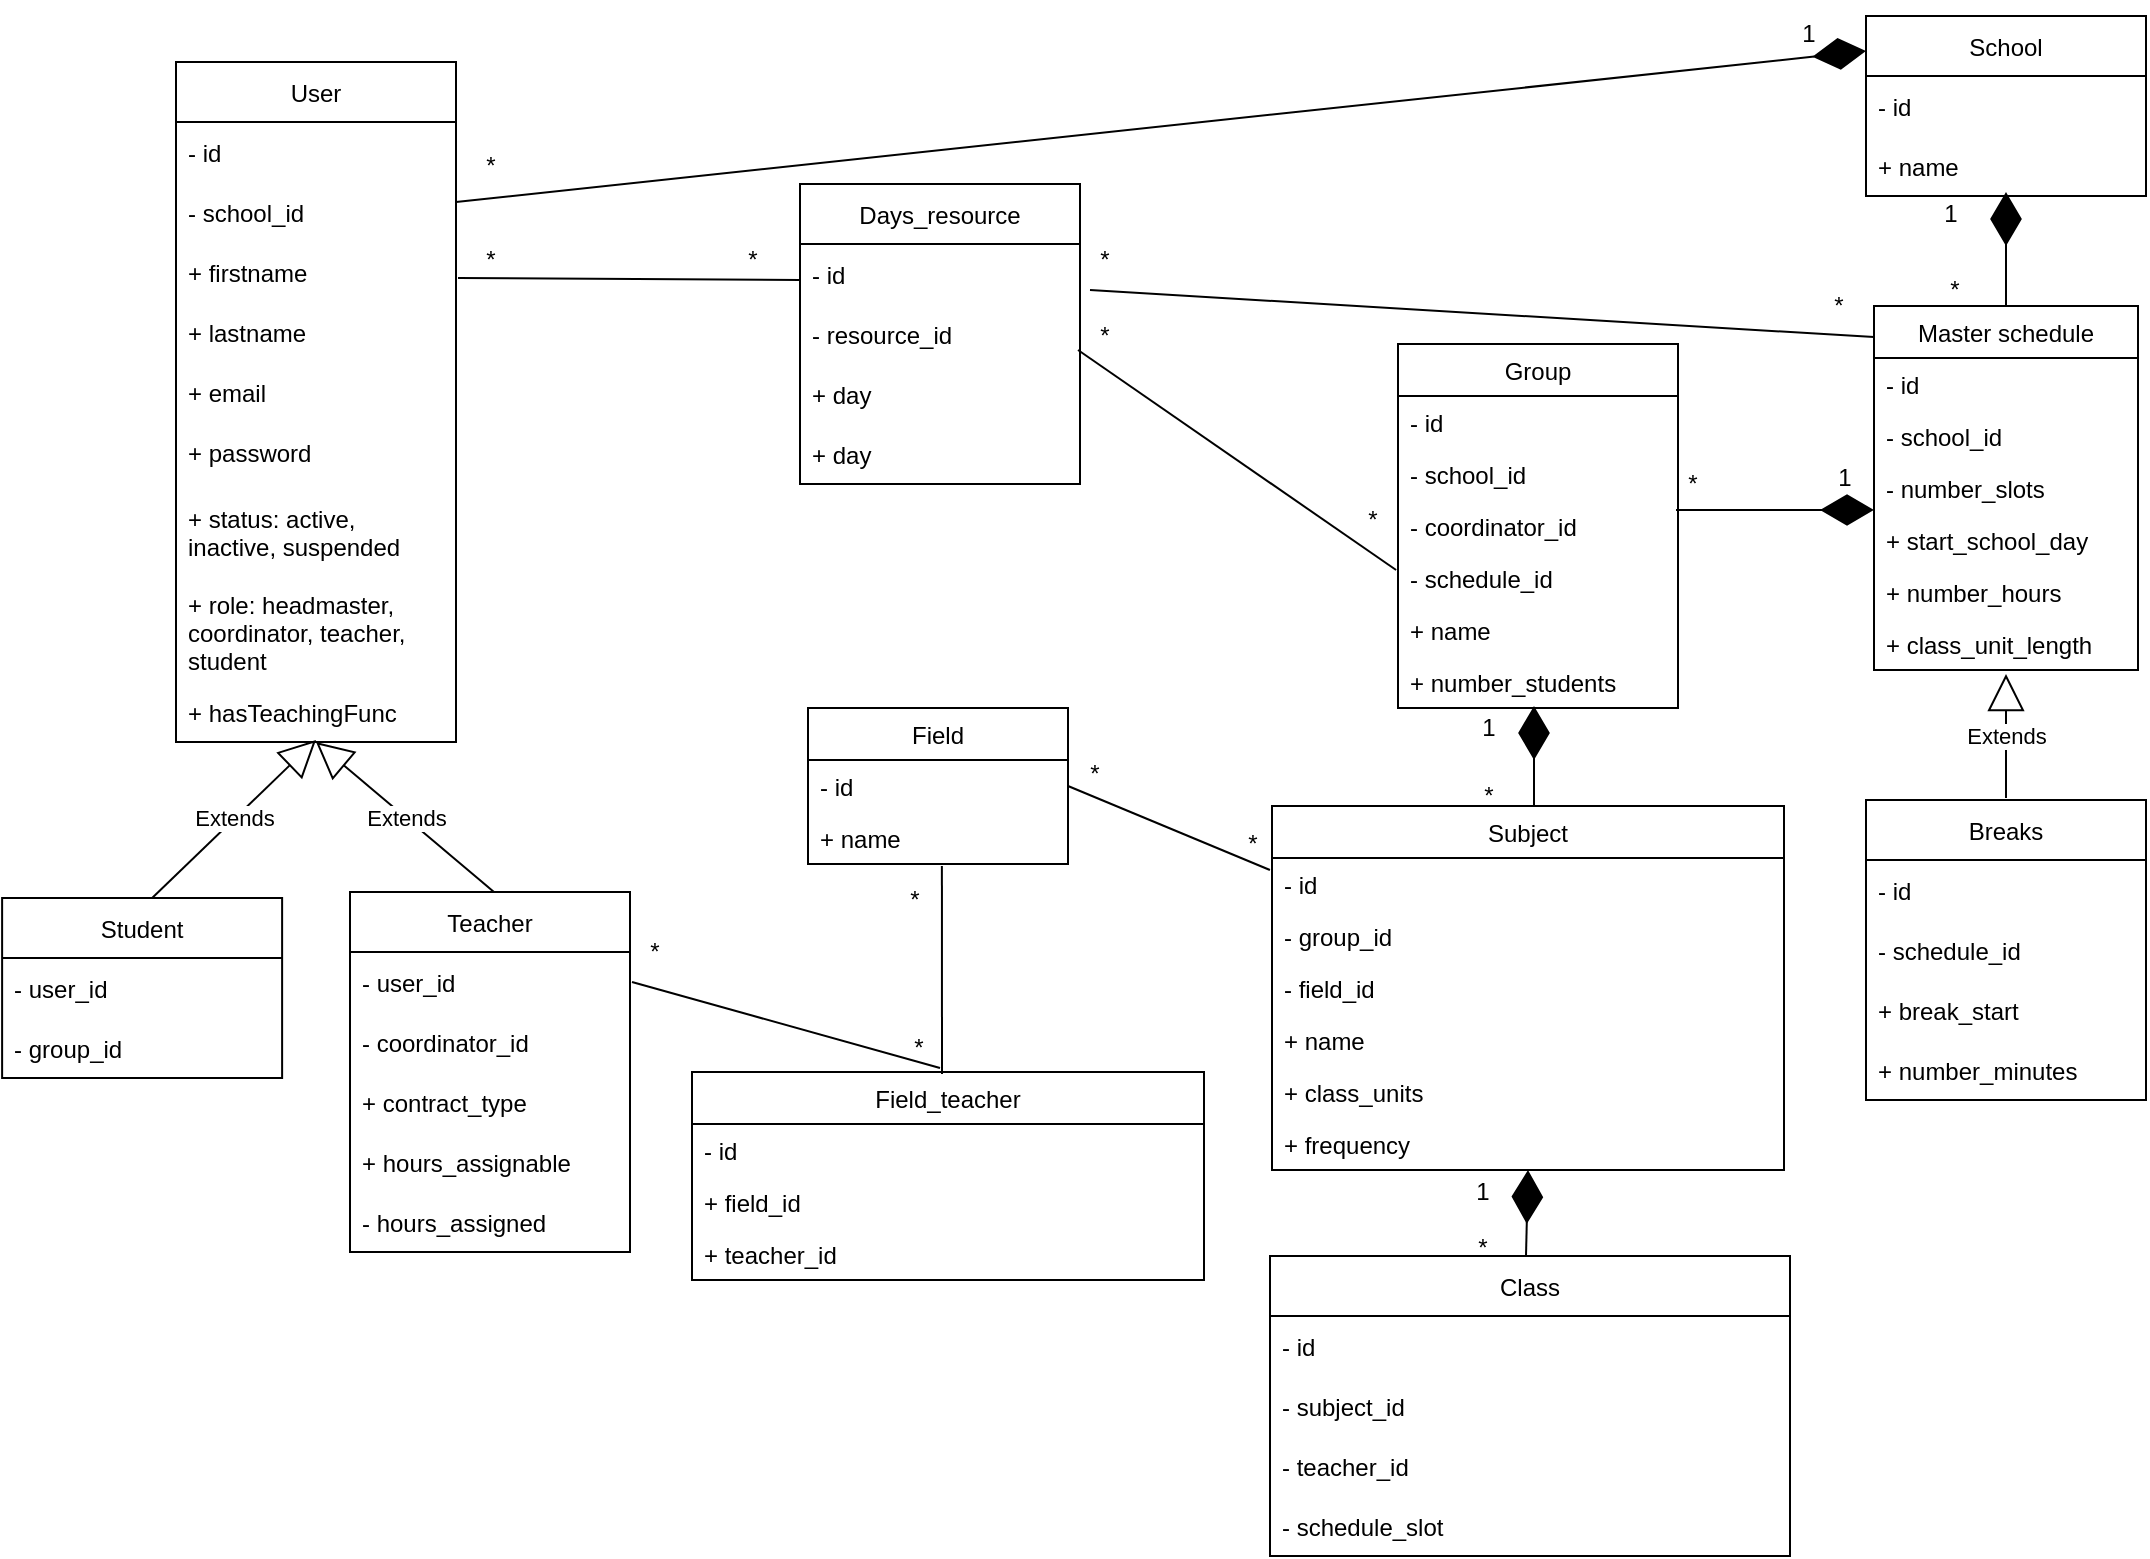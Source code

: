 <mxfile>
    <diagram id="dKwSfpdMRuRXnGm5Fuqc" name="Page-1">
        <mxGraphModel dx="1178" dy="806" grid="1" gridSize="10" guides="1" tooltips="1" connect="1" arrows="1" fold="1" page="1" pageScale="1" pageWidth="1100" pageHeight="850" math="0" shadow="0">
            <root>
                <mxCell id="0"/>
                <mxCell id="1" parent="0"/>
                <mxCell id="171" value="" style="endArrow=diamondThin;endFill=1;endSize=24;html=1;rounded=0;entryX=0;entryY=0.25;entryDx=0;entryDy=0;exitX=1;exitY=0.5;exitDx=0;exitDy=0;" parent="1" edge="1">
                    <mxGeometry width="160" relative="1" as="geometry">
                        <mxPoint x="240" y="119" as="sourcePoint"/>
                        <mxPoint x="945" y="43.5" as="targetPoint"/>
                    </mxGeometry>
                </mxCell>
                <mxCell id="172" value="User" style="swimlane;fontStyle=0;childLayout=stackLayout;horizontal=1;startSize=30;horizontalStack=0;resizeParent=1;resizeParentMax=0;resizeLast=0;collapsible=1;marginBottom=0;" parent="1" vertex="1">
                    <mxGeometry x="100" y="49" width="140" height="340" as="geometry">
                        <mxRectangle x="260" y="70" width="70" height="30" as="alternateBounds"/>
                    </mxGeometry>
                </mxCell>
                <mxCell id="173" value="- id" style="text;strokeColor=none;fillColor=none;align=left;verticalAlign=middle;spacingLeft=4;spacingRight=4;overflow=hidden;points=[[0,0.5],[1,0.5]];portConstraint=eastwest;rotatable=0;" parent="172" vertex="1">
                    <mxGeometry y="30" width="140" height="30" as="geometry"/>
                </mxCell>
                <mxCell id="174" value="- school_id" style="text;strokeColor=none;fillColor=none;align=left;verticalAlign=middle;spacingLeft=4;spacingRight=4;overflow=hidden;points=[[0,0.5],[1,0.5]];portConstraint=eastwest;rotatable=0;" parent="172" vertex="1">
                    <mxGeometry y="60" width="140" height="30" as="geometry"/>
                </mxCell>
                <mxCell id="175" value="+ firstname" style="text;strokeColor=none;fillColor=none;align=left;verticalAlign=middle;spacingLeft=4;spacingRight=4;overflow=hidden;points=[[0,0.5],[1,0.5]];portConstraint=eastwest;rotatable=0;" parent="172" vertex="1">
                    <mxGeometry y="90" width="140" height="30" as="geometry"/>
                </mxCell>
                <mxCell id="176" value="+ lastname" style="text;strokeColor=none;fillColor=none;align=left;verticalAlign=middle;spacingLeft=4;spacingRight=4;overflow=hidden;points=[[0,0.5],[1,0.5]];portConstraint=eastwest;rotatable=0;" parent="172" vertex="1">
                    <mxGeometry y="120" width="140" height="30" as="geometry"/>
                </mxCell>
                <mxCell id="177" value="+ email" style="text;strokeColor=none;fillColor=none;align=left;verticalAlign=middle;spacingLeft=4;spacingRight=4;overflow=hidden;points=[[0,0.5],[1,0.5]];portConstraint=eastwest;rotatable=0;" parent="172" vertex="1">
                    <mxGeometry y="150" width="140" height="30" as="geometry"/>
                </mxCell>
                <mxCell id="178" value="+ password" style="text;strokeColor=none;fillColor=none;align=left;verticalAlign=middle;spacingLeft=4;spacingRight=4;overflow=hidden;points=[[0,0.5],[1,0.5]];portConstraint=eastwest;rotatable=0;" parent="172" vertex="1">
                    <mxGeometry y="180" width="140" height="30" as="geometry"/>
                </mxCell>
                <mxCell id="179" value="+ status: active,&#10;inactive, suspended" style="text;strokeColor=none;fillColor=none;align=left;verticalAlign=middle;spacingLeft=4;spacingRight=4;overflow=hidden;points=[[0,0.5],[1,0.5]];portConstraint=eastwest;rotatable=0;" parent="172" vertex="1">
                    <mxGeometry y="210" width="140" height="50" as="geometry"/>
                </mxCell>
                <mxCell id="180" value="+ role: headmaster,&#10;coordinator, teacher, &#10;student" style="text;strokeColor=none;fillColor=none;align=left;verticalAlign=middle;spacingLeft=4;spacingRight=4;overflow=hidden;points=[[0,0.5],[1,0.5]];portConstraint=eastwest;rotatable=0;" parent="172" vertex="1">
                    <mxGeometry y="260" width="140" height="50" as="geometry"/>
                </mxCell>
                <mxCell id="277" value="+ hasTeachingFunc" style="text;strokeColor=none;fillColor=none;align=left;verticalAlign=middle;spacingLeft=4;spacingRight=4;overflow=hidden;points=[[0,0.5],[1,0.5]];portConstraint=eastwest;rotatable=0;" vertex="1" parent="172">
                    <mxGeometry y="310" width="140" height="30" as="geometry"/>
                </mxCell>
                <mxCell id="181" value="School" style="swimlane;fontStyle=0;childLayout=stackLayout;horizontal=1;startSize=30;horizontalStack=0;resizeParent=1;resizeParentMax=0;resizeLast=0;collapsible=1;marginBottom=0;strokeColor=default;fillColor=none;" parent="1" vertex="1">
                    <mxGeometry x="945" y="26" width="140" height="90" as="geometry"/>
                </mxCell>
                <mxCell id="182" value="- id" style="text;strokeColor=none;fillColor=none;align=left;verticalAlign=middle;spacingLeft=4;spacingRight=4;overflow=hidden;points=[[0,0.5],[1,0.5]];portConstraint=eastwest;rotatable=0;" parent="181" vertex="1">
                    <mxGeometry y="30" width="140" height="30" as="geometry"/>
                </mxCell>
                <mxCell id="183" value="+ name" style="text;strokeColor=none;fillColor=none;align=left;verticalAlign=middle;spacingLeft=4;spacingRight=4;overflow=hidden;points=[[0,0.5],[1,0.5]];portConstraint=eastwest;rotatable=0;" parent="181" vertex="1">
                    <mxGeometry y="60" width="140" height="30" as="geometry"/>
                </mxCell>
                <mxCell id="184" value="Master schedule" style="swimlane;fontStyle=0;childLayout=stackLayout;horizontal=1;startSize=26;fillColor=none;horizontalStack=0;resizeParent=1;resizeParentMax=0;resizeLast=0;collapsible=1;marginBottom=0;" parent="1" vertex="1">
                    <mxGeometry x="949" y="171" width="132" height="182" as="geometry"/>
                </mxCell>
                <mxCell id="185" value="- id" style="text;strokeColor=none;fillColor=none;align=left;verticalAlign=top;spacingLeft=4;spacingRight=4;overflow=hidden;rotatable=0;points=[[0,0.5],[1,0.5]];portConstraint=eastwest;" parent="184" vertex="1">
                    <mxGeometry y="26" width="132" height="26" as="geometry"/>
                </mxCell>
                <mxCell id="186" value="- school_id" style="text;strokeColor=none;fillColor=none;align=left;verticalAlign=top;spacingLeft=4;spacingRight=4;overflow=hidden;rotatable=0;points=[[0,0.5],[1,0.5]];portConstraint=eastwest;" parent="184" vertex="1">
                    <mxGeometry y="52" width="132" height="26" as="geometry"/>
                </mxCell>
                <mxCell id="187" value="- number_slots" style="text;strokeColor=none;fillColor=none;align=left;verticalAlign=top;spacingLeft=4;spacingRight=4;overflow=hidden;rotatable=0;points=[[0,0.5],[1,0.5]];portConstraint=eastwest;" parent="184" vertex="1">
                    <mxGeometry y="78" width="132" height="26" as="geometry"/>
                </mxCell>
                <mxCell id="188" value="+ start_school_day" style="text;strokeColor=none;fillColor=none;align=left;verticalAlign=top;spacingLeft=4;spacingRight=4;overflow=hidden;rotatable=0;points=[[0,0.5],[1,0.5]];portConstraint=eastwest;" parent="184" vertex="1">
                    <mxGeometry y="104" width="132" height="26" as="geometry"/>
                </mxCell>
                <mxCell id="189" value="+ number_hours" style="text;strokeColor=none;fillColor=none;align=left;verticalAlign=top;spacingLeft=4;spacingRight=4;overflow=hidden;rotatable=0;points=[[0,0.5],[1,0.5]];portConstraint=eastwest;" parent="184" vertex="1">
                    <mxGeometry y="130" width="132" height="26" as="geometry"/>
                </mxCell>
                <mxCell id="190" value="+ class_unit_length" style="text;strokeColor=none;fillColor=none;align=left;verticalAlign=top;spacingLeft=4;spacingRight=4;overflow=hidden;rotatable=0;points=[[0,0.5],[1,0.5]];portConstraint=eastwest;" parent="184" vertex="1">
                    <mxGeometry y="156" width="132" height="26" as="geometry"/>
                </mxCell>
                <mxCell id="191" value="Breaks" style="swimlane;fontStyle=0;childLayout=stackLayout;horizontal=1;startSize=30;horizontalStack=0;resizeParent=1;resizeParentMax=0;resizeLast=0;collapsible=1;marginBottom=0;" parent="1" vertex="1">
                    <mxGeometry x="945" y="418" width="140" height="150" as="geometry"/>
                </mxCell>
                <mxCell id="192" value="- id" style="text;strokeColor=none;fillColor=none;align=left;verticalAlign=middle;spacingLeft=4;spacingRight=4;overflow=hidden;points=[[0,0.5],[1,0.5]];portConstraint=eastwest;rotatable=0;" parent="191" vertex="1">
                    <mxGeometry y="30" width="140" height="30" as="geometry"/>
                </mxCell>
                <mxCell id="193" value="- schedule_id" style="text;strokeColor=none;fillColor=none;align=left;verticalAlign=middle;spacingLeft=4;spacingRight=4;overflow=hidden;points=[[0,0.5],[1,0.5]];portConstraint=eastwest;rotatable=0;" parent="191" vertex="1">
                    <mxGeometry y="60" width="140" height="30" as="geometry"/>
                </mxCell>
                <mxCell id="194" value="+ break_start " style="text;strokeColor=none;fillColor=none;align=left;verticalAlign=middle;spacingLeft=4;spacingRight=4;overflow=hidden;points=[[0,0.5],[1,0.5]];portConstraint=eastwest;rotatable=0;" parent="191" vertex="1">
                    <mxGeometry y="90" width="140" height="30" as="geometry"/>
                </mxCell>
                <mxCell id="195" value="+ number_minutes" style="text;strokeColor=none;fillColor=none;align=left;verticalAlign=middle;spacingLeft=4;spacingRight=4;overflow=hidden;points=[[0,0.5],[1,0.5]];portConstraint=eastwest;rotatable=0;" parent="191" vertex="1">
                    <mxGeometry y="120" width="140" height="30" as="geometry"/>
                </mxCell>
                <mxCell id="196" value="Group" style="swimlane;fontStyle=0;childLayout=stackLayout;horizontal=1;startSize=26;fillColor=none;horizontalStack=0;resizeParent=1;resizeParentMax=0;resizeLast=0;collapsible=1;marginBottom=0;" parent="1" vertex="1">
                    <mxGeometry x="711" y="190" width="140" height="182" as="geometry"/>
                </mxCell>
                <mxCell id="197" value="- id" style="text;strokeColor=none;fillColor=none;align=left;verticalAlign=top;spacingLeft=4;spacingRight=4;overflow=hidden;rotatable=0;points=[[0,0.5],[1,0.5]];portConstraint=eastwest;" parent="196" vertex="1">
                    <mxGeometry y="26" width="140" height="26" as="geometry"/>
                </mxCell>
                <mxCell id="198" value="- school_id" style="text;strokeColor=none;fillColor=none;align=left;verticalAlign=top;spacingLeft=4;spacingRight=4;overflow=hidden;rotatable=0;points=[[0,0.5],[1,0.5]];portConstraint=eastwest;" parent="196" vertex="1">
                    <mxGeometry y="52" width="140" height="26" as="geometry"/>
                </mxCell>
                <mxCell id="199" value="- coordinator_id" style="text;strokeColor=none;fillColor=none;align=left;verticalAlign=top;spacingLeft=4;spacingRight=4;overflow=hidden;rotatable=0;points=[[0,0.5],[1,0.5]];portConstraint=eastwest;" parent="196" vertex="1">
                    <mxGeometry y="78" width="140" height="26" as="geometry"/>
                </mxCell>
                <mxCell id="200" value="- schedule_id" style="text;strokeColor=none;fillColor=none;align=left;verticalAlign=top;spacingLeft=4;spacingRight=4;overflow=hidden;rotatable=0;points=[[0,0.5],[1,0.5]];portConstraint=eastwest;" parent="196" vertex="1">
                    <mxGeometry y="104" width="140" height="26" as="geometry"/>
                </mxCell>
                <mxCell id="201" value="+ name" style="text;strokeColor=none;fillColor=none;align=left;verticalAlign=top;spacingLeft=4;spacingRight=4;overflow=hidden;rotatable=0;points=[[0,0.5],[1,0.5]];portConstraint=eastwest;" parent="196" vertex="1">
                    <mxGeometry y="130" width="140" height="26" as="geometry"/>
                </mxCell>
                <mxCell id="202" value="+ number_students" style="text;strokeColor=none;fillColor=none;align=left;verticalAlign=top;spacingLeft=4;spacingRight=4;overflow=hidden;rotatable=0;points=[[0,0.5],[1,0.5]];portConstraint=eastwest;" parent="196" vertex="1">
                    <mxGeometry y="156" width="140" height="26" as="geometry"/>
                </mxCell>
                <mxCell id="203" value="Subject" style="swimlane;fontStyle=0;childLayout=stackLayout;horizontal=1;startSize=26;fillColor=none;horizontalStack=0;resizeParent=1;resizeParentMax=0;resizeLast=0;collapsible=1;marginBottom=0;" parent="1" vertex="1">
                    <mxGeometry x="648" y="421" width="256" height="182" as="geometry"/>
                </mxCell>
                <mxCell id="204" value="- id" style="text;strokeColor=none;fillColor=none;align=left;verticalAlign=top;spacingLeft=4;spacingRight=4;overflow=hidden;rotatable=0;points=[[0,0.5],[1,0.5]];portConstraint=eastwest;" parent="203" vertex="1">
                    <mxGeometry y="26" width="256" height="26" as="geometry"/>
                </mxCell>
                <mxCell id="205" value="- group_id" style="text;strokeColor=none;fillColor=none;align=left;verticalAlign=top;spacingLeft=4;spacingRight=4;overflow=hidden;rotatable=0;points=[[0,0.5],[1,0.5]];portConstraint=eastwest;" parent="203" vertex="1">
                    <mxGeometry y="52" width="256" height="26" as="geometry"/>
                </mxCell>
                <mxCell id="206" value="- field_id" style="text;strokeColor=none;fillColor=none;align=left;verticalAlign=top;spacingLeft=4;spacingRight=4;overflow=hidden;rotatable=0;points=[[0,0.5],[1,0.5]];portConstraint=eastwest;" parent="203" vertex="1">
                    <mxGeometry y="78" width="256" height="26" as="geometry"/>
                </mxCell>
                <mxCell id="207" value="+ name" style="text;strokeColor=none;fillColor=none;align=left;verticalAlign=top;spacingLeft=4;spacingRight=4;overflow=hidden;rotatable=0;points=[[0,0.5],[1,0.5]];portConstraint=eastwest;" parent="203" vertex="1">
                    <mxGeometry y="104" width="256" height="26" as="geometry"/>
                </mxCell>
                <mxCell id="208" value="+ class_units" style="text;strokeColor=none;fillColor=none;align=left;verticalAlign=top;spacingLeft=4;spacingRight=4;overflow=hidden;rotatable=0;points=[[0,0.5],[1,0.5]];portConstraint=eastwest;" parent="203" vertex="1">
                    <mxGeometry y="130" width="256" height="26" as="geometry"/>
                </mxCell>
                <mxCell id="209" value="+ frequency" style="text;strokeColor=none;fillColor=none;align=left;verticalAlign=top;spacingLeft=4;spacingRight=4;overflow=hidden;rotatable=0;points=[[0,0.5],[1,0.5]];portConstraint=eastwest;whiteSpace=wrap;" parent="203" vertex="1">
                    <mxGeometry y="156" width="256" height="26" as="geometry"/>
                </mxCell>
                <mxCell id="210" value="Class" style="swimlane;fontStyle=0;childLayout=stackLayout;horizontal=1;startSize=30;horizontalStack=0;resizeParent=1;resizeParentMax=0;resizeLast=0;collapsible=1;marginBottom=0;" parent="1" vertex="1">
                    <mxGeometry x="647" y="646" width="260" height="150" as="geometry"/>
                </mxCell>
                <mxCell id="211" value="- id" style="text;strokeColor=none;fillColor=none;align=left;verticalAlign=middle;spacingLeft=4;spacingRight=4;overflow=hidden;points=[[0,0.5],[1,0.5]];portConstraint=eastwest;rotatable=0;" parent="210" vertex="1">
                    <mxGeometry y="30" width="260" height="30" as="geometry"/>
                </mxCell>
                <mxCell id="212" value="- subject_id" style="text;strokeColor=none;fillColor=none;align=left;verticalAlign=middle;spacingLeft=4;spacingRight=4;overflow=hidden;points=[[0,0.5],[1,0.5]];portConstraint=eastwest;rotatable=0;" parent="210" vertex="1">
                    <mxGeometry y="60" width="260" height="30" as="geometry"/>
                </mxCell>
                <mxCell id="213" value="- teacher_id" style="text;strokeColor=none;fillColor=none;align=left;verticalAlign=middle;spacingLeft=4;spacingRight=4;overflow=hidden;points=[[0,0.5],[1,0.5]];portConstraint=eastwest;rotatable=0;" parent="210" vertex="1">
                    <mxGeometry y="90" width="260" height="30" as="geometry"/>
                </mxCell>
                <mxCell id="214" value="- schedule_slot" style="text;strokeColor=none;fillColor=none;align=left;verticalAlign=middle;spacingLeft=4;spacingRight=4;overflow=hidden;points=[[0,0.5],[1,0.5]];portConstraint=eastwest;rotatable=0;" parent="210" vertex="1">
                    <mxGeometry y="120" width="260" height="30" as="geometry"/>
                </mxCell>
                <mxCell id="215" value="Teacher" style="swimlane;fontStyle=0;childLayout=stackLayout;horizontal=1;startSize=30;horizontalStack=0;resizeParent=1;resizeParentMax=0;resizeLast=0;collapsible=1;marginBottom=0;" parent="1" vertex="1">
                    <mxGeometry x="187" y="464" width="140" height="180" as="geometry"/>
                </mxCell>
                <mxCell id="216" value="- user_id" style="text;strokeColor=none;fillColor=none;align=left;verticalAlign=middle;spacingLeft=4;spacingRight=4;overflow=hidden;points=[[0,0.5],[1,0.5]];portConstraint=eastwest;rotatable=0;" parent="215" vertex="1">
                    <mxGeometry y="30" width="140" height="30" as="geometry"/>
                </mxCell>
                <mxCell id="217" value="- coordinator_id" style="text;strokeColor=none;fillColor=none;align=left;verticalAlign=middle;spacingLeft=4;spacingRight=4;overflow=hidden;points=[[0,0.5],[1,0.5]];portConstraint=eastwest;rotatable=0;" parent="215" vertex="1">
                    <mxGeometry y="60" width="140" height="30" as="geometry"/>
                </mxCell>
                <mxCell id="218" value="+ contract_type" style="text;strokeColor=none;fillColor=none;align=left;verticalAlign=middle;spacingLeft=4;spacingRight=4;overflow=hidden;points=[[0,0.5],[1,0.5]];portConstraint=eastwest;rotatable=0;" parent="215" vertex="1">
                    <mxGeometry y="90" width="140" height="30" as="geometry"/>
                </mxCell>
                <mxCell id="219" value="+ hours_assignable" style="text;strokeColor=none;fillColor=none;align=left;verticalAlign=middle;spacingLeft=4;spacingRight=4;overflow=hidden;points=[[0,0.5],[1,0.5]];portConstraint=eastwest;rotatable=0;" parent="215" vertex="1">
                    <mxGeometry y="120" width="140" height="30" as="geometry"/>
                </mxCell>
                <mxCell id="220" value="- hours_assigned" style="text;strokeColor=none;fillColor=none;align=left;verticalAlign=middle;spacingLeft=4;spacingRight=4;overflow=hidden;points=[[0,0.5],[1,0.5]];portConstraint=eastwest;rotatable=0;" parent="215" vertex="1">
                    <mxGeometry y="150" width="140" height="30" as="geometry"/>
                </mxCell>
                <mxCell id="221" value="Student" style="swimlane;fontStyle=0;childLayout=stackLayout;horizontal=1;startSize=30;horizontalStack=0;resizeParent=1;resizeParentMax=0;resizeLast=0;collapsible=1;marginBottom=0;" parent="1" vertex="1">
                    <mxGeometry x="13.06" y="467" width="140" height="90" as="geometry"/>
                </mxCell>
                <mxCell id="222" value="- user_id" style="text;strokeColor=none;fillColor=none;align=left;verticalAlign=middle;spacingLeft=4;spacingRight=4;overflow=hidden;points=[[0,0.5],[1,0.5]];portConstraint=eastwest;rotatable=0;" parent="221" vertex="1">
                    <mxGeometry y="30" width="140" height="30" as="geometry"/>
                </mxCell>
                <mxCell id="223" value="- group_id" style="text;strokeColor=none;fillColor=none;align=left;verticalAlign=middle;spacingLeft=4;spacingRight=4;overflow=hidden;points=[[0,0.5],[1,0.5]];portConstraint=eastwest;rotatable=0;" parent="221" vertex="1">
                    <mxGeometry y="60" width="140" height="30" as="geometry"/>
                </mxCell>
                <mxCell id="224" value="Field_teacher" style="swimlane;fontStyle=0;childLayout=stackLayout;horizontal=1;startSize=26;fillColor=none;horizontalStack=0;resizeParent=1;resizeParentMax=0;resizeLast=0;collapsible=1;marginBottom=0;" parent="1" vertex="1">
                    <mxGeometry x="358" y="554" width="256" height="104" as="geometry"/>
                </mxCell>
                <mxCell id="225" value="- id" style="text;strokeColor=none;fillColor=none;align=left;verticalAlign=top;spacingLeft=4;spacingRight=4;overflow=hidden;rotatable=0;points=[[0,0.5],[1,0.5]];portConstraint=eastwest;" parent="224" vertex="1">
                    <mxGeometry y="26" width="256" height="26" as="geometry"/>
                </mxCell>
                <mxCell id="226" value="+ field_id" style="text;strokeColor=none;fillColor=none;align=left;verticalAlign=top;spacingLeft=4;spacingRight=4;overflow=hidden;rotatable=0;points=[[0,0.5],[1,0.5]];portConstraint=eastwest;" parent="224" vertex="1">
                    <mxGeometry y="52" width="256" height="26" as="geometry"/>
                </mxCell>
                <mxCell id="227" value="+ teacher_id" style="text;strokeColor=none;fillColor=none;align=left;verticalAlign=top;spacingLeft=4;spacingRight=4;overflow=hidden;rotatable=0;points=[[0,0.5],[1,0.5]];portConstraint=eastwest;" parent="224" vertex="1">
                    <mxGeometry y="78" width="256" height="26" as="geometry"/>
                </mxCell>
                <mxCell id="228" value="Extends" style="endArrow=block;endSize=16;endFill=0;html=1;rounded=0;entryX=0.486;entryY=1.02;entryDx=0;entryDy=0;entryPerimeter=0;" parent="1" edge="1">
                    <mxGeometry width="160" relative="1" as="geometry">
                        <mxPoint x="259" y="464" as="sourcePoint"/>
                        <mxPoint x="170" y="389" as="targetPoint"/>
                    </mxGeometry>
                </mxCell>
                <mxCell id="229" value="Extends" style="endArrow=block;endSize=16;endFill=0;html=1;rounded=0;exitX=0.55;exitY=-0.011;exitDx=0;exitDy=0;exitPerimeter=0;entryX=0.5;entryY=0.98;entryDx=0;entryDy=0;entryPerimeter=0;" parent="1" edge="1">
                    <mxGeometry x="-0.001" width="160" relative="1" as="geometry">
                        <mxPoint x="88.06" y="467.01" as="sourcePoint"/>
                        <mxPoint x="170" y="388" as="targetPoint"/>
                        <mxPoint as="offset"/>
                    </mxGeometry>
                </mxCell>
                <mxCell id="230" value="Extends" style="endArrow=block;endSize=16;endFill=0;html=1;rounded=0;exitX=0.5;exitY=0;exitDx=0;exitDy=0;entryX=0.5;entryY=1.115;entryDx=0;entryDy=0;entryPerimeter=0;" parent="1" edge="1">
                    <mxGeometry width="160" relative="1" as="geometry">
                        <mxPoint x="1015.0" y="417" as="sourcePoint"/>
                        <mxPoint x="1015.0" y="354.99" as="targetPoint"/>
                    </mxGeometry>
                </mxCell>
                <mxCell id="231" value="1" style="text;html=1;align=center;verticalAlign=middle;resizable=0;points=[];autosize=1;strokeColor=none;fillColor=none;" parent="1" vertex="1">
                    <mxGeometry x="901" y="20" width="30" height="30" as="geometry"/>
                </mxCell>
                <mxCell id="232" value="" style="endArrow=diamondThin;endFill=1;endSize=24;html=1;rounded=0;exitX=0.5;exitY=0;exitDx=0;exitDy=0;entryX=0.5;entryY=1.133;entryDx=0;entryDy=0;entryPerimeter=0;" parent="1" source="184" edge="1">
                    <mxGeometry width="160" relative="1" as="geometry">
                        <mxPoint x="925.5" y="167" as="sourcePoint"/>
                        <mxPoint x="1015.0" y="113.99" as="targetPoint"/>
                    </mxGeometry>
                </mxCell>
                <mxCell id="233" value="1" style="text;html=1;align=center;verticalAlign=middle;resizable=0;points=[];autosize=1;strokeColor=none;fillColor=none;" parent="1" vertex="1">
                    <mxGeometry x="972" y="110" width="30" height="30" as="geometry"/>
                </mxCell>
                <mxCell id="234" value="*" style="text;html=1;align=center;verticalAlign=middle;resizable=0;points=[];autosize=1;strokeColor=none;fillColor=none;" parent="1" vertex="1">
                    <mxGeometry x="974" y="148" width="30" height="30" as="geometry"/>
                </mxCell>
                <mxCell id="235" value="" style="endArrow=diamondThin;endFill=1;endSize=24;html=1;rounded=0;" parent="1" edge="1">
                    <mxGeometry width="160" relative="1" as="geometry">
                        <mxPoint x="779" y="421" as="sourcePoint"/>
                        <mxPoint x="779" y="371" as="targetPoint"/>
                    </mxGeometry>
                </mxCell>
                <mxCell id="236" value="1" style="text;html=1;align=center;verticalAlign=middle;resizable=0;points=[];autosize=1;strokeColor=none;fillColor=none;" parent="1" vertex="1">
                    <mxGeometry x="741" y="367" width="30" height="30" as="geometry"/>
                </mxCell>
                <mxCell id="237" value="*" style="text;html=1;align=center;verticalAlign=middle;resizable=0;points=[];autosize=1;strokeColor=none;fillColor=none;" parent="1" vertex="1">
                    <mxGeometry x="741" y="401" width="30" height="30" as="geometry"/>
                </mxCell>
                <mxCell id="238" value="" style="endArrow=diamondThin;endFill=1;endSize=24;html=1;rounded=0;entryX=0.5;entryY=1;entryDx=0;entryDy=0;entryPerimeter=0;" parent="1" target="209" edge="1">
                    <mxGeometry width="160" relative="1" as="geometry">
                        <mxPoint x="775" y="646" as="sourcePoint"/>
                        <mxPoint x="776" y="613" as="targetPoint"/>
                    </mxGeometry>
                </mxCell>
                <mxCell id="239" value="1" style="text;html=1;align=center;verticalAlign=middle;resizable=0;points=[];autosize=1;strokeColor=none;fillColor=none;" parent="1" vertex="1">
                    <mxGeometry x="738" y="599" width="30" height="30" as="geometry"/>
                </mxCell>
                <mxCell id="240" value="*" style="text;html=1;align=center;verticalAlign=middle;resizable=0;points=[];autosize=1;strokeColor=none;fillColor=none;" parent="1" vertex="1">
                    <mxGeometry x="738" y="627" width="30" height="30" as="geometry"/>
                </mxCell>
                <mxCell id="241" value="Field" style="swimlane;fontStyle=0;childLayout=stackLayout;horizontal=1;startSize=26;fillColor=none;horizontalStack=0;resizeParent=1;resizeParentMax=0;resizeLast=0;collapsible=1;marginBottom=0;" parent="1" vertex="1">
                    <mxGeometry x="416" y="372" width="130" height="78" as="geometry"/>
                </mxCell>
                <mxCell id="242" value="- id" style="text;strokeColor=none;fillColor=none;align=left;verticalAlign=top;spacingLeft=4;spacingRight=4;overflow=hidden;rotatable=0;points=[[0,0.5],[1,0.5]];portConstraint=eastwest;" parent="241" vertex="1">
                    <mxGeometry y="26" width="130" height="26" as="geometry"/>
                </mxCell>
                <mxCell id="243" value="+ name" style="text;strokeColor=none;fillColor=none;align=left;verticalAlign=top;spacingLeft=4;spacingRight=4;overflow=hidden;rotatable=0;points=[[0,0.5],[1,0.5]];portConstraint=eastwest;" parent="241" vertex="1">
                    <mxGeometry y="52" width="130" height="26" as="geometry"/>
                </mxCell>
                <mxCell id="244" value="" style="endArrow=none;endFill=1;endSize=24;html=1;rounded=0;entryX=0.133;entryY=1;entryDx=0;entryDy=0;entryPerimeter=0;" parent="1" target="263" edge="1">
                    <mxGeometry width="160" relative="1" as="geometry">
                        <mxPoint x="482" y="552" as="sourcePoint"/>
                        <mxPoint x="326.02" y="528.01" as="targetPoint"/>
                    </mxGeometry>
                </mxCell>
                <mxCell id="245" value="*" style="text;html=1;align=center;verticalAlign=middle;resizable=0;points=[];autosize=1;strokeColor=none;fillColor=none;" parent="1" vertex="1">
                    <mxGeometry x="456" y="527" width="30" height="30" as="geometry"/>
                </mxCell>
                <mxCell id="246" value="*" style="text;html=1;align=center;verticalAlign=middle;resizable=0;points=[];autosize=1;strokeColor=none;fillColor=none;" parent="1" vertex="1">
                    <mxGeometry x="454" y="453" width="30" height="30" as="geometry"/>
                </mxCell>
                <mxCell id="247" value="1" style="text;html=1;align=center;verticalAlign=middle;resizable=0;points=[];autosize=1;strokeColor=none;fillColor=none;" parent="1" vertex="1">
                    <mxGeometry x="919" y="242" width="30" height="30" as="geometry"/>
                </mxCell>
                <mxCell id="248" value="*" style="text;html=1;align=center;verticalAlign=middle;resizable=0;points=[];autosize=1;strokeColor=none;fillColor=none;" parent="1" vertex="1">
                    <mxGeometry x="843" y="245" width="30" height="30" as="geometry"/>
                </mxCell>
                <mxCell id="249" value="Days_resource" style="swimlane;fontStyle=0;childLayout=stackLayout;horizontal=1;startSize=30;horizontalStack=0;resizeParent=1;resizeParentMax=0;resizeLast=0;collapsible=1;marginBottom=0;" parent="1" vertex="1">
                    <mxGeometry x="412" y="110" width="140" height="150" as="geometry"/>
                </mxCell>
                <mxCell id="250" value="- id" style="text;strokeColor=none;fillColor=none;align=left;verticalAlign=middle;spacingLeft=4;spacingRight=4;overflow=hidden;points=[[0,0.5],[1,0.5]];portConstraint=eastwest;rotatable=0;" parent="249" vertex="1">
                    <mxGeometry y="30" width="140" height="30" as="geometry"/>
                </mxCell>
                <mxCell id="251" value="- resource_id" style="text;strokeColor=none;fillColor=none;align=left;verticalAlign=middle;spacingLeft=4;spacingRight=4;overflow=hidden;points=[[0,0.5],[1,0.5]];portConstraint=eastwest;rotatable=0;" parent="249" vertex="1">
                    <mxGeometry y="60" width="140" height="30" as="geometry"/>
                </mxCell>
                <mxCell id="252" value="+ day" style="text;strokeColor=none;fillColor=none;align=left;verticalAlign=middle;spacingLeft=4;spacingRight=4;overflow=hidden;points=[[0,0.5],[1,0.5]];portConstraint=eastwest;rotatable=0;" parent="249" vertex="1">
                    <mxGeometry y="90" width="140" height="30" as="geometry"/>
                </mxCell>
                <mxCell id="276" value="+ day" style="text;strokeColor=none;fillColor=none;align=left;verticalAlign=middle;spacingLeft=4;spacingRight=4;overflow=hidden;points=[[0,0.5],[1,0.5]];portConstraint=eastwest;rotatable=0;" vertex="1" parent="249">
                    <mxGeometry y="120" width="140" height="30" as="geometry"/>
                </mxCell>
                <mxCell id="253" value="" style="endArrow=none;html=1;entryX=0.007;entryY=0;entryDx=0;entryDy=0;entryPerimeter=0;exitX=0.986;exitY=0.6;exitDx=0;exitDy=0;exitPerimeter=0;" parent="1" edge="1">
                    <mxGeometry width="50" height="50" relative="1" as="geometry">
                        <mxPoint x="241" y="157" as="sourcePoint"/>
                        <mxPoint x="412" y="158" as="targetPoint"/>
                    </mxGeometry>
                </mxCell>
                <mxCell id="254" value="*" style="text;html=1;align=center;verticalAlign=middle;resizable=0;points=[];autosize=1;strokeColor=none;fillColor=none;" parent="1" vertex="1">
                    <mxGeometry x="242" y="133" width="30" height="30" as="geometry"/>
                </mxCell>
                <mxCell id="255" value="*" style="text;html=1;align=center;verticalAlign=middle;resizable=0;points=[];autosize=1;strokeColor=none;fillColor=none;" parent="1" vertex="1">
                    <mxGeometry x="373" y="133" width="30" height="30" as="geometry"/>
                </mxCell>
                <mxCell id="256" value="" style="endArrow=none;html=1;entryX=-0.021;entryY=0.154;entryDx=0;entryDy=0;entryPerimeter=0;" parent="1" edge="1">
                    <mxGeometry width="50" height="50" relative="1" as="geometry">
                        <mxPoint x="551" y="193" as="sourcePoint"/>
                        <mxPoint x="710.06" y="303.004" as="targetPoint"/>
                    </mxGeometry>
                </mxCell>
                <mxCell id="257" value="" style="endArrow=none;html=1;entryX=0.007;entryY=0;entryDx=0;entryDy=0;entryPerimeter=0;exitX=0.267;exitY=1;exitDx=0;exitDy=0;exitPerimeter=0;" parent="1" source="258" edge="1">
                    <mxGeometry width="50" height="50" relative="1" as="geometry">
                        <mxPoint x="543.98" y="162.01" as="sourcePoint"/>
                        <mxPoint x="949" y="186.51" as="targetPoint"/>
                    </mxGeometry>
                </mxCell>
                <mxCell id="258" value="*" style="text;html=1;align=center;verticalAlign=middle;resizable=0;points=[];autosize=1;strokeColor=none;fillColor=none;" parent="1" vertex="1">
                    <mxGeometry x="549" y="133" width="30" height="30" as="geometry"/>
                </mxCell>
                <mxCell id="259" value="*" style="text;html=1;align=center;verticalAlign=middle;resizable=0;points=[];autosize=1;strokeColor=none;fillColor=none;" parent="1" vertex="1">
                    <mxGeometry x="916" y="156" width="30" height="30" as="geometry"/>
                </mxCell>
                <mxCell id="260" value="*" style="text;html=1;align=center;verticalAlign=middle;resizable=0;points=[];autosize=1;strokeColor=none;fillColor=none;" parent="1" vertex="1">
                    <mxGeometry x="683" y="263" width="30" height="30" as="geometry"/>
                </mxCell>
                <mxCell id="261" value="*" style="text;html=1;align=center;verticalAlign=middle;resizable=0;points=[];autosize=1;strokeColor=none;fillColor=none;" parent="1" vertex="1">
                    <mxGeometry x="242" y="86" width="30" height="30" as="geometry"/>
                </mxCell>
                <mxCell id="262" value="" style="endArrow=none;html=1;exitX=0.515;exitY=1.115;exitDx=0;exitDy=0;exitPerimeter=0;" parent="1" edge="1">
                    <mxGeometry width="50" height="50" relative="1" as="geometry">
                        <mxPoint x="482.95" y="450.99" as="sourcePoint"/>
                        <mxPoint x="483.0" y="555" as="targetPoint"/>
                    </mxGeometry>
                </mxCell>
                <mxCell id="263" value="*" style="text;html=1;align=center;verticalAlign=middle;resizable=0;points=[];autosize=1;strokeColor=none;fillColor=none;" parent="1" vertex="1">
                    <mxGeometry x="324" y="479" width="30" height="30" as="geometry"/>
                </mxCell>
                <mxCell id="264" value="*" style="text;html=1;align=center;verticalAlign=middle;resizable=0;points=[];autosize=1;strokeColor=none;fillColor=none;" parent="1" vertex="1">
                    <mxGeometry x="544" y="390" width="30" height="30" as="geometry"/>
                </mxCell>
                <mxCell id="265" value="*" style="text;html=1;align=center;verticalAlign=middle;resizable=0;points=[];autosize=1;strokeColor=none;fillColor=none;" parent="1" vertex="1">
                    <mxGeometry x="623" y="425" width="30" height="30" as="geometry"/>
                </mxCell>
                <mxCell id="266" value="" style="endArrow=none;endFill=1;endSize=24;html=1;rounded=0;entryX=1;entryY=0.5;entryDx=0;entryDy=0;exitX=-0.004;exitY=0.231;exitDx=0;exitDy=0;exitPerimeter=0;" parent="1" source="204" target="242" edge="1">
                    <mxGeometry width="160" relative="1" as="geometry">
                        <mxPoint x="661" y="460" as="sourcePoint"/>
                        <mxPoint x="546" y="375" as="targetPoint"/>
                    </mxGeometry>
                </mxCell>
                <mxCell id="267" value="" style="endArrow=diamondThin;endFill=1;endSize=24;html=1;rounded=0;" parent="1" edge="1">
                    <mxGeometry width="160" relative="1" as="geometry">
                        <mxPoint x="850" y="273" as="sourcePoint"/>
                        <mxPoint x="949" y="273" as="targetPoint"/>
                    </mxGeometry>
                </mxCell>
                <mxCell id="268" value="*" style="text;html=1;align=center;verticalAlign=middle;resizable=0;points=[];autosize=1;strokeColor=none;fillColor=none;" parent="1" vertex="1">
                    <mxGeometry x="549" y="171" width="30" height="30" as="geometry"/>
                </mxCell>
            </root>
        </mxGraphModel>
    </diagram>
</mxfile>